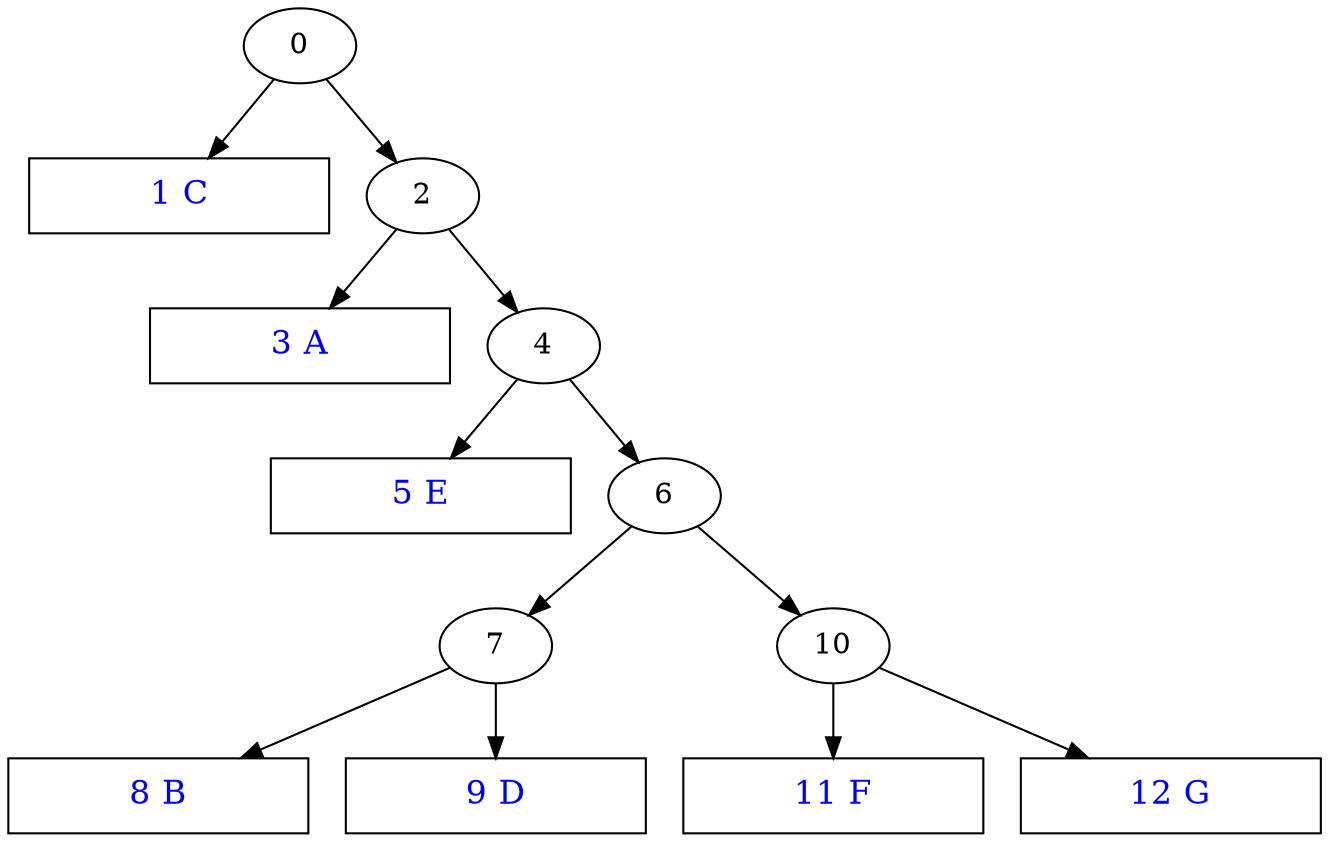 digraph G {
0 -> 1
1 [label="1 C", fontsize=16, fontcolor=blue, width=2, shape=box];

0 -> 2
2 -> 3
3 [label="3 A", fontsize=16, fontcolor=blue, width=2, shape=box];

2 -> 4
4 -> 5
5 [label="5 E", fontsize=16, fontcolor=blue, width=2, shape=box];

4 -> 6
7 -> 8
8 [label="8 B", fontsize=16, fontcolor=blue, width=2, shape=box];

7 -> 9
9 [label="9 D", fontsize=16, fontcolor=blue, width=2, shape=box];

6 -> 7
6 -> 10
10 -> 11
11 [label="11 F", fontsize=16, fontcolor=blue, width=2, shape=box];

10 -> 12
12 [label="12 G", fontsize=16, fontcolor=blue, width=2, shape=box];

}